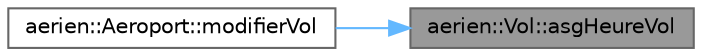 digraph "aerien::Vol::asgHeureVol"
{
 // LATEX_PDF_SIZE
  bgcolor="transparent";
  edge [fontname=Helvetica,fontsize=10,labelfontname=Helvetica,labelfontsize=10];
  node [fontname=Helvetica,fontsize=10,shape=box,height=0.2,width=0.4];
  rankdir="RL";
  Node1 [id="Node000001",label="aerien::Vol::asgHeureVol",height=0.2,width=0.4,color="gray40", fillcolor="grey60", style="filled", fontcolor="black",tooltip="Assigne une nouvelle heure au vol."];
  Node1 -> Node2 [id="edge1_Node000001_Node000002",dir="back",color="steelblue1",style="solid",tooltip=" "];
  Node2 [id="Node000002",label="aerien::Aeroport::modifierVol",height=0.2,width=0.4,color="grey40", fillcolor="white", style="filled",URL="$classaerien_1_1_aeroport.html#abe60faec8a8c689849e81d706d0e8f1f",tooltip="Modifie un vol dans la liste des vols de l'aéroport."];
}
